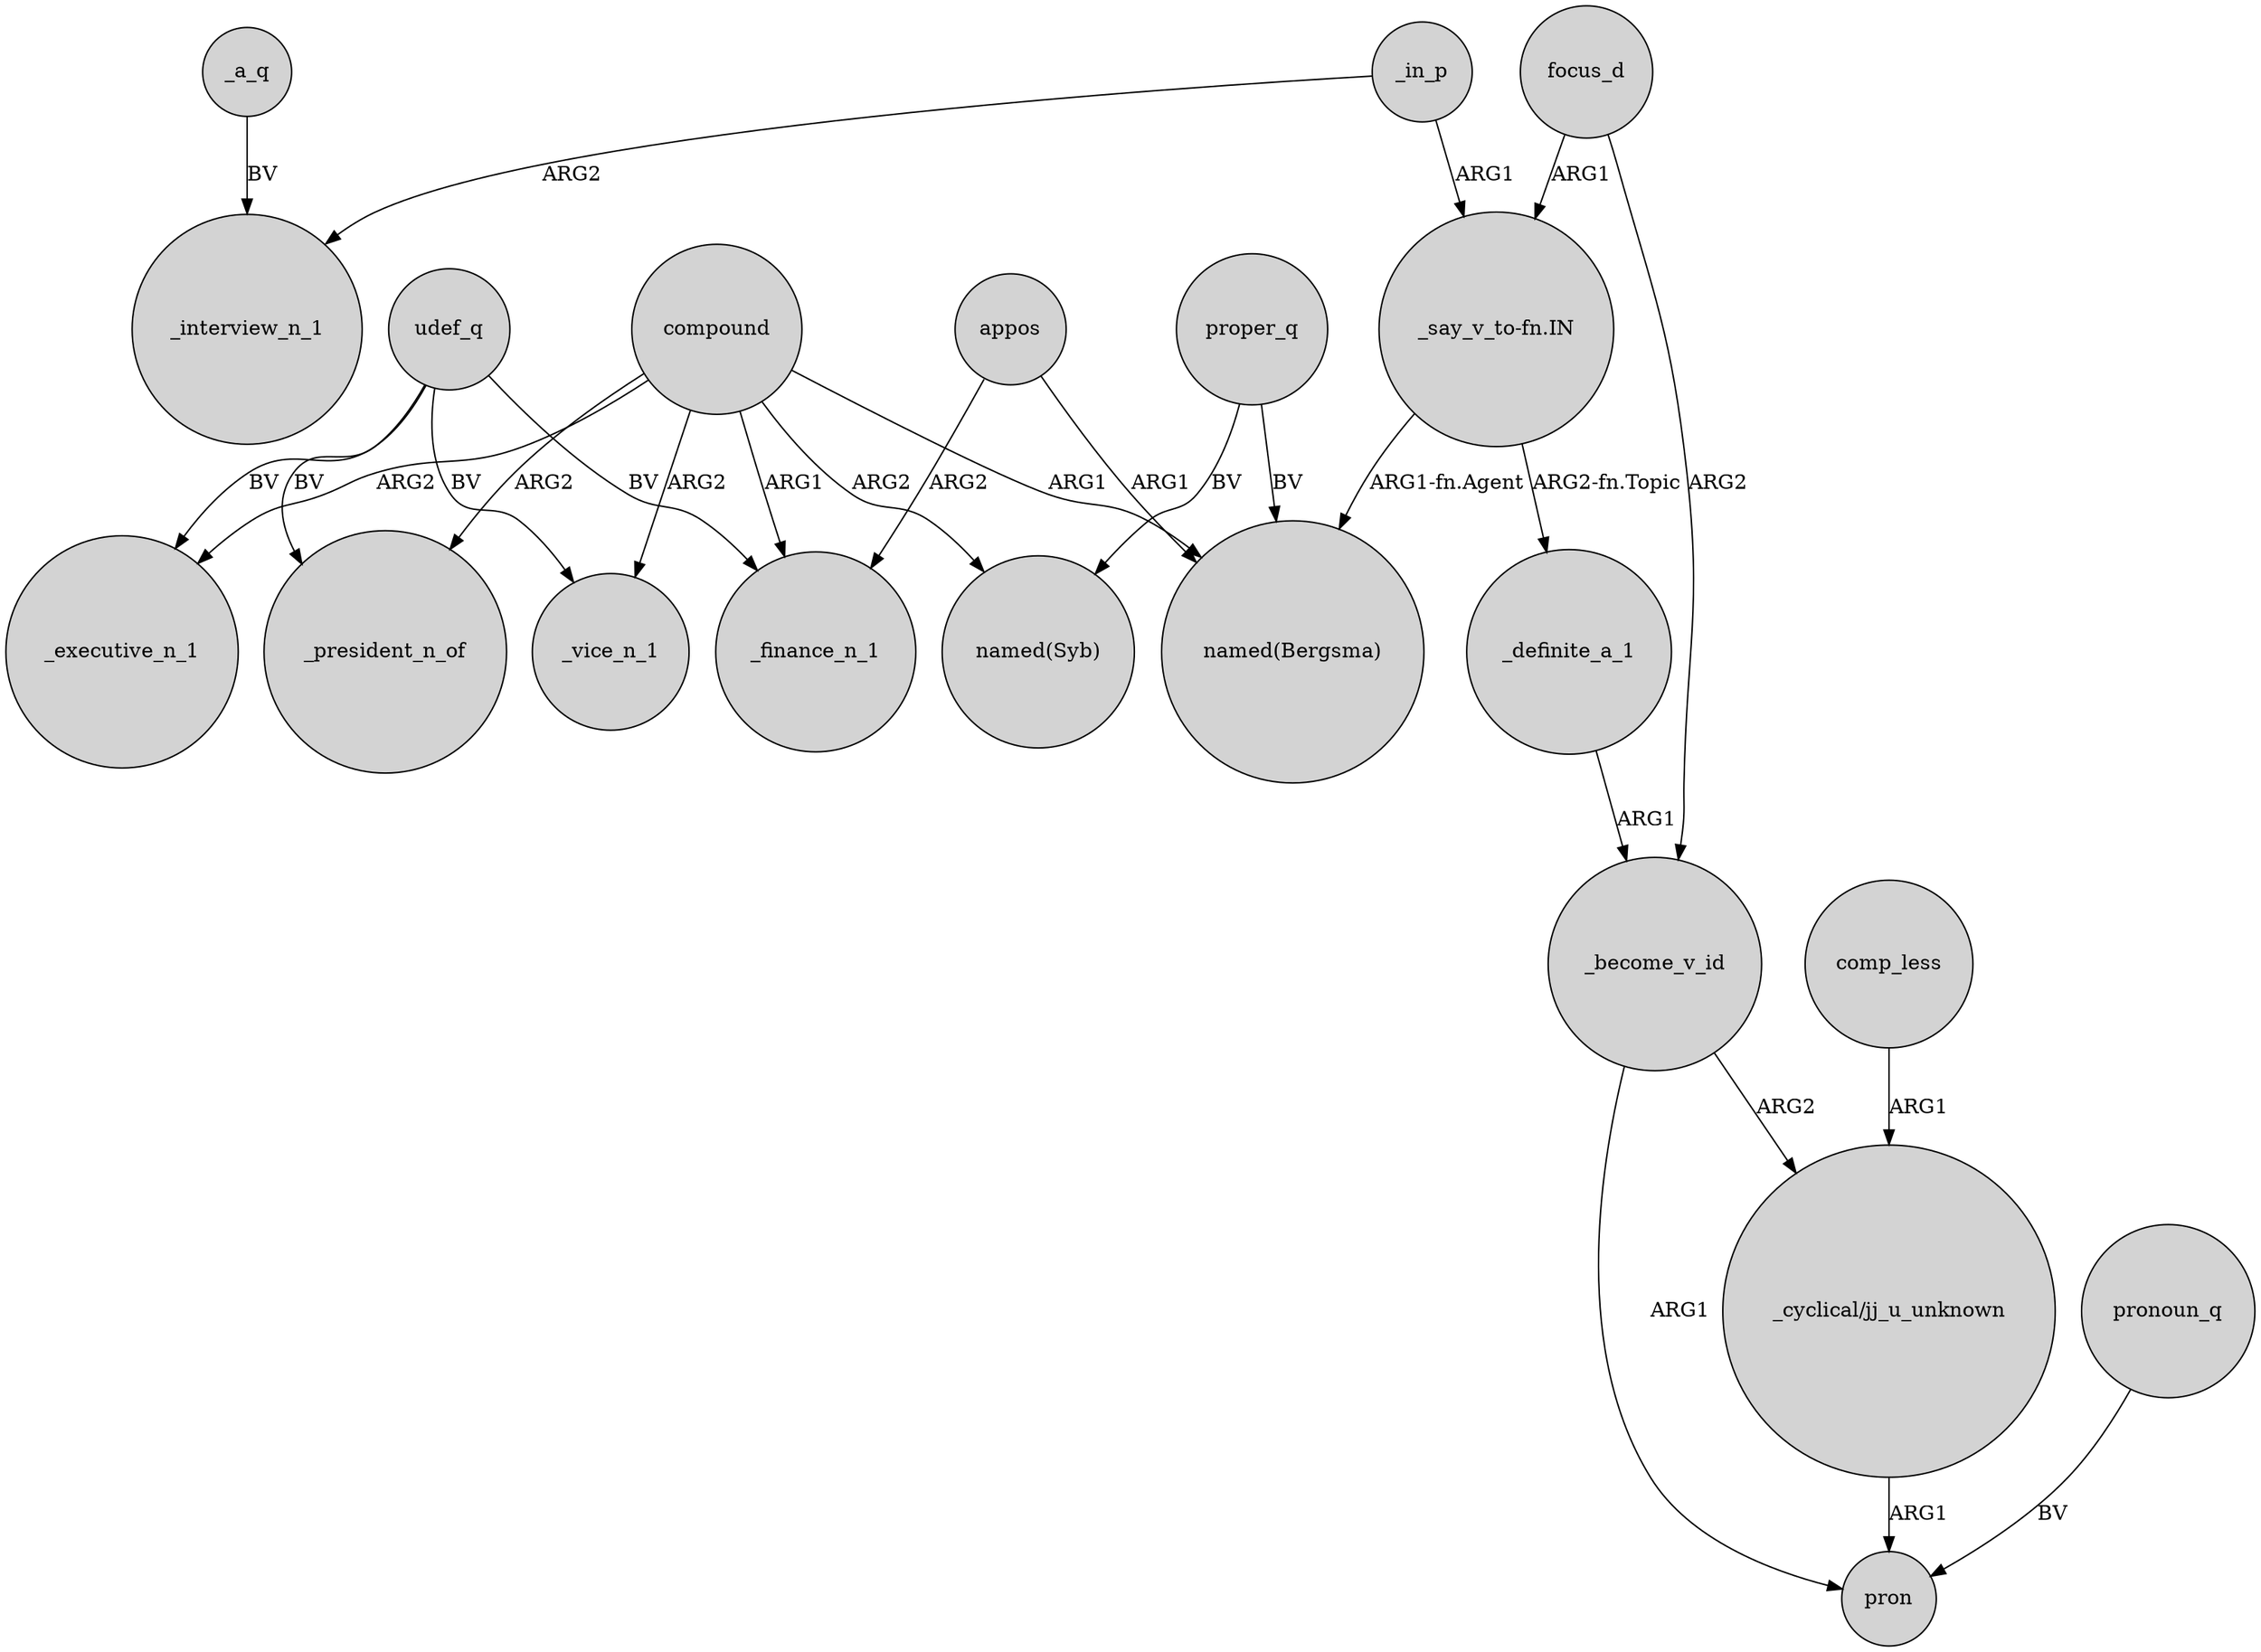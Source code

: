 digraph {
	node [shape=circle style=filled]
	_in_p -> _interview_n_1 [label=ARG2]
	compound -> _vice_n_1 [label=ARG2]
	proper_q -> "named(Bergsma)" [label=BV]
	_become_v_id -> "_cyclical/jj_u_unknown" [label=ARG2]
	compound -> _president_n_of [label=ARG2]
	appos -> "named(Bergsma)" [label=ARG1]
	focus_d -> _become_v_id [label=ARG2]
	udef_q -> _executive_n_1 [label=BV]
	udef_q -> _finance_n_1 [label=BV]
	_in_p -> "_say_v_to-fn.IN" [label=ARG1]
	compound -> "named(Syb)" [label=ARG2]
	_a_q -> _interview_n_1 [label=BV]
	appos -> _finance_n_1 [label=ARG2]
	_become_v_id -> pron [label=ARG1]
	_definite_a_1 -> _become_v_id [label=ARG1]
	udef_q -> _vice_n_1 [label=BV]
	pronoun_q -> pron [label=BV]
	"_cyclical/jj_u_unknown" -> pron [label=ARG1]
	udef_q -> _president_n_of [label=BV]
	proper_q -> "named(Syb)" [label=BV]
	compound -> "named(Bergsma)" [label=ARG1]
	compound -> _finance_n_1 [label=ARG1]
	"_say_v_to-fn.IN" -> _definite_a_1 [label="ARG2-fn.Topic"]
	comp_less -> "_cyclical/jj_u_unknown" [label=ARG1]
	compound -> _executive_n_1 [label=ARG2]
	"_say_v_to-fn.IN" -> "named(Bergsma)" [label="ARG1-fn.Agent"]
	focus_d -> "_say_v_to-fn.IN" [label=ARG1]
}

